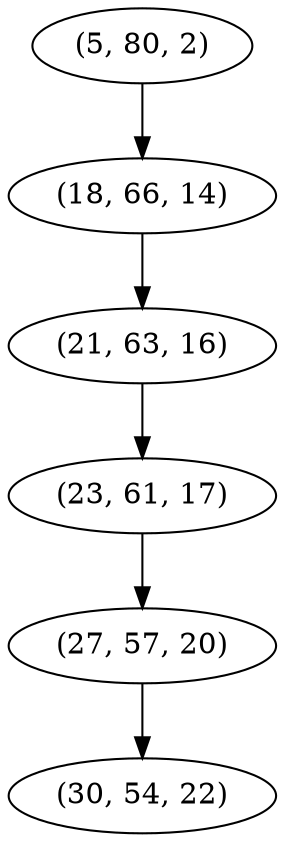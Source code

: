 digraph tree {
    "(5, 80, 2)";
    "(18, 66, 14)";
    "(21, 63, 16)";
    "(23, 61, 17)";
    "(27, 57, 20)";
    "(30, 54, 22)";
    "(5, 80, 2)" -> "(18, 66, 14)";
    "(18, 66, 14)" -> "(21, 63, 16)";
    "(21, 63, 16)" -> "(23, 61, 17)";
    "(23, 61, 17)" -> "(27, 57, 20)";
    "(27, 57, 20)" -> "(30, 54, 22)";
}
